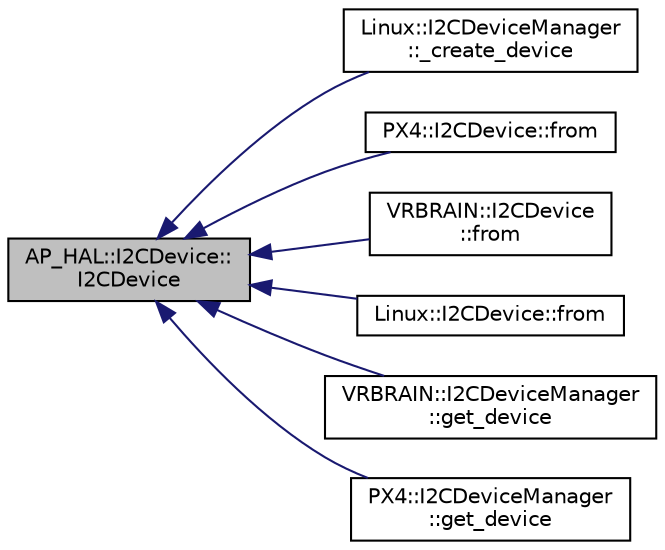 digraph "AP_HAL::I2CDevice::I2CDevice"
{
 // INTERACTIVE_SVG=YES
  edge [fontname="Helvetica",fontsize="10",labelfontname="Helvetica",labelfontsize="10"];
  node [fontname="Helvetica",fontsize="10",shape=record];
  rankdir="LR";
  Node1 [label="AP_HAL::I2CDevice::\lI2CDevice",height=0.2,width=0.4,color="black", fillcolor="grey75", style="filled", fontcolor="black"];
  Node1 -> Node2 [dir="back",color="midnightblue",fontsize="10",style="solid",fontname="Helvetica"];
  Node2 [label="Linux::I2CDeviceManager\l::_create_device",height=0.2,width=0.4,color="black", fillcolor="white", style="filled",URL="$classLinux_1_1I2CDeviceManager.html#a4182eb39395cc9e1e188851631031bd1"];
  Node1 -> Node3 [dir="back",color="midnightblue",fontsize="10",style="solid",fontname="Helvetica"];
  Node3 [label="PX4::I2CDevice::from",height=0.2,width=0.4,color="black", fillcolor="white", style="filled",URL="$classPX4_1_1I2CDevice.html#a42629a5f96839a9677385dcf0202538b"];
  Node1 -> Node4 [dir="back",color="midnightblue",fontsize="10",style="solid",fontname="Helvetica"];
  Node4 [label="VRBRAIN::I2CDevice\l::from",height=0.2,width=0.4,color="black", fillcolor="white", style="filled",URL="$classVRBRAIN_1_1I2CDevice.html#a73a4cb8512a39064bbcb4c77c040878b"];
  Node1 -> Node5 [dir="back",color="midnightblue",fontsize="10",style="solid",fontname="Helvetica"];
  Node5 [label="Linux::I2CDevice::from",height=0.2,width=0.4,color="black", fillcolor="white", style="filled",URL="$classLinux_1_1I2CDevice.html#a1bdf041100104521b9c03d2af7ed558e"];
  Node1 -> Node6 [dir="back",color="midnightblue",fontsize="10",style="solid",fontname="Helvetica"];
  Node6 [label="VRBRAIN::I2CDeviceManager\l::get_device",height=0.2,width=0.4,color="black", fillcolor="white", style="filled",URL="$classVRBRAIN_1_1I2CDeviceManager.html#aaffeb8d1b991af0b980fae0867042808"];
  Node1 -> Node7 [dir="back",color="midnightblue",fontsize="10",style="solid",fontname="Helvetica"];
  Node7 [label="PX4::I2CDeviceManager\l::get_device",height=0.2,width=0.4,color="black", fillcolor="white", style="filled",URL="$classPX4_1_1I2CDeviceManager.html#a99e634873c5ba479fe6bc938b8ba93f7"];
}
